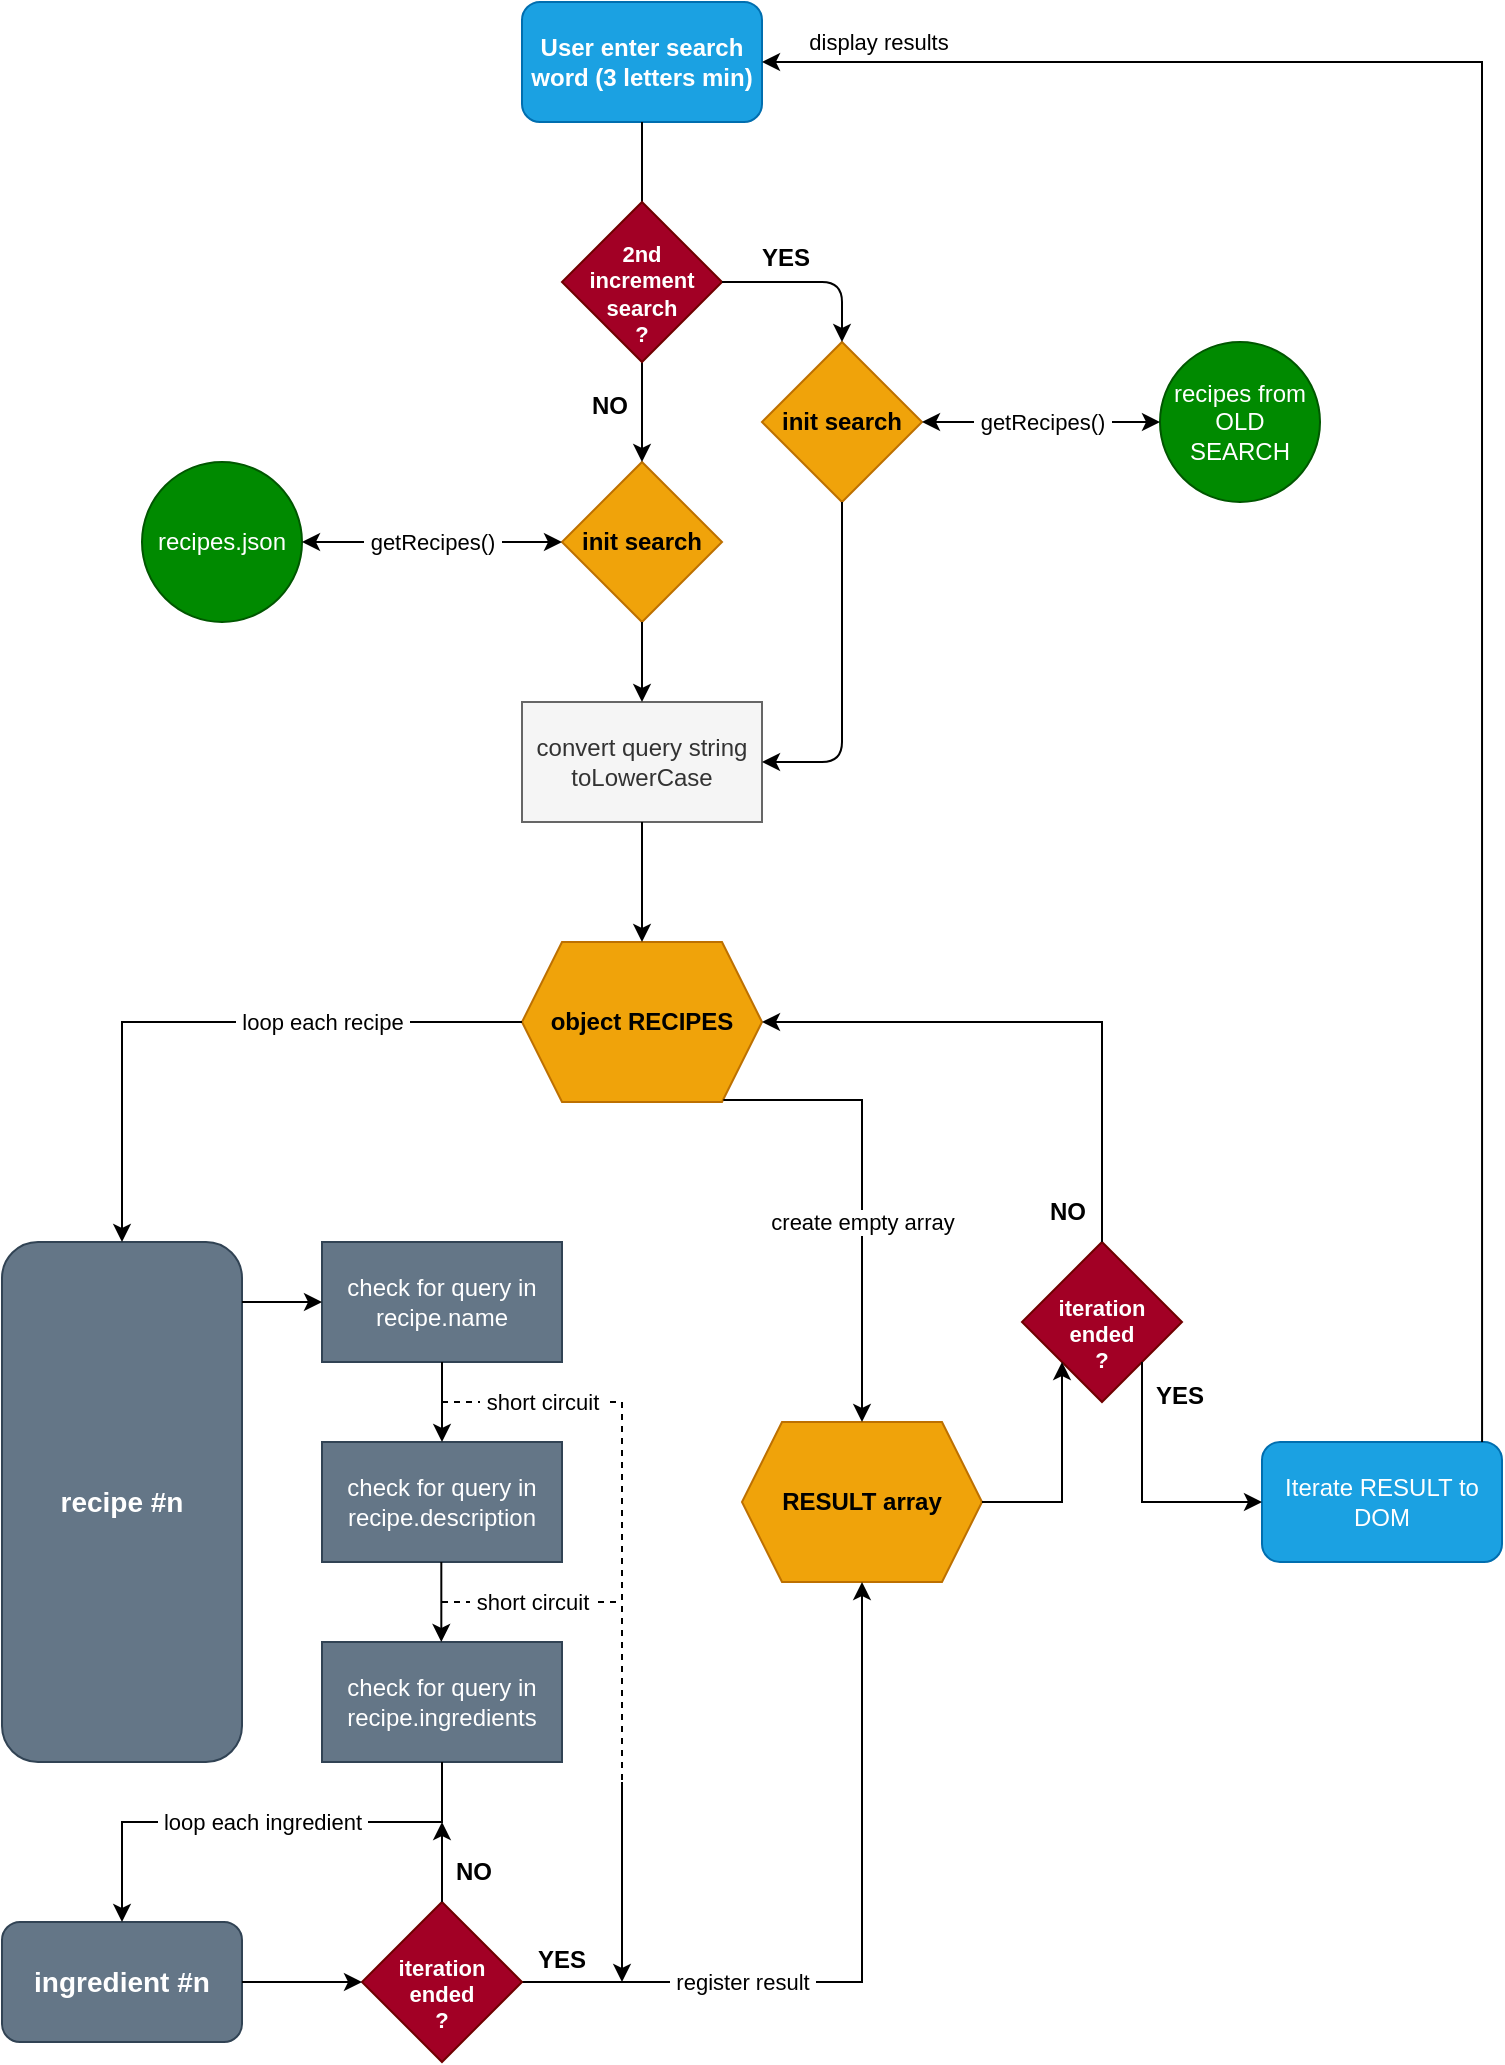 <mxfile>
    <diagram id="IzG7a3cqAIBmP9c-uOni" name="Page-1">
        <mxGraphModel dx="962" dy="990" grid="1" gridSize="10" guides="1" tooltips="1" connect="1" arrows="1" fold="1" page="1" pageScale="1" pageWidth="827" pageHeight="1169" math="0" shadow="0">
            <root>
                <mxCell id="0"/>
                <mxCell id="1" parent="0"/>
                <mxCell id="Wy_21Op2X0B6NZCzpTQm-1" value="User enter search word (3 letters min)" style="rounded=1;whiteSpace=wrap;html=1;fillColor=#1ba1e2;strokeColor=#006EAF;fontStyle=1;fontColor=#ffffff;" parent="1" vertex="1">
                    <mxGeometry x="300" y="10" width="120" height="60" as="geometry"/>
                </mxCell>
                <mxCell id="Wy_21Op2X0B6NZCzpTQm-2" value="init search" style="rhombus;whiteSpace=wrap;html=1;fillColor=#f0a30a;strokeColor=#BD7000;fontStyle=1;fontColor=#000000;" parent="1" vertex="1">
                    <mxGeometry x="320" y="240" width="80" height="80" as="geometry"/>
                </mxCell>
                <mxCell id="Wy_21Op2X0B6NZCzpTQm-3" value="recipes.json" style="ellipse;whiteSpace=wrap;html=1;aspect=fixed;fillColor=#008a00;strokeColor=#005700;fontColor=#ffffff;" parent="1" vertex="1">
                    <mxGeometry x="110" y="240" width="80" height="80" as="geometry"/>
                </mxCell>
                <mxCell id="Wy_21Op2X0B6NZCzpTQm-4" value="convert query string toLowerCase" style="rounded=0;whiteSpace=wrap;html=1;fillColor=#f5f5f5;fontColor=#333333;strokeColor=#666666;" parent="1" vertex="1">
                    <mxGeometry x="300" y="360" width="120" height="60" as="geometry"/>
                </mxCell>
                <mxCell id="Wy_21Op2X0B6NZCzpTQm-5" value="object RECIPES" style="shape=hexagon;perimeter=hexagonPerimeter2;whiteSpace=wrap;html=1;fixedSize=1;fillColor=#f0a30a;strokeColor=#BD7000;fontStyle=1;fontColor=#000000;" parent="1" vertex="1">
                    <mxGeometry x="300" y="480" width="120" height="80" as="geometry"/>
                </mxCell>
                <mxCell id="Wy_21Op2X0B6NZCzpTQm-6" value="recipe #n" style="rounded=1;whiteSpace=wrap;html=1;fillColor=#647687;fontColor=#ffffff;strokeColor=#314354;fontStyle=1;fontSize=14;" parent="1" vertex="1">
                    <mxGeometry x="40" y="630" width="120" height="260" as="geometry"/>
                </mxCell>
                <mxCell id="Wy_21Op2X0B6NZCzpTQm-7" value="check for query in recipe.name" style="rounded=0;whiteSpace=wrap;html=1;fillColor=#647687;strokeColor=#314354;fontColor=#ffffff;" parent="1" vertex="1">
                    <mxGeometry x="200" y="630" width="120" height="60" as="geometry"/>
                </mxCell>
                <mxCell id="Wy_21Op2X0B6NZCzpTQm-8" value="check for query in recipe.description" style="rounded=0;whiteSpace=wrap;html=1;fillColor=#647687;strokeColor=#314354;fontColor=#ffffff;" parent="1" vertex="1">
                    <mxGeometry x="200" y="730" width="120" height="60" as="geometry"/>
                </mxCell>
                <mxCell id="Wy_21Op2X0B6NZCzpTQm-9" value="check for query in recipe.ingredients" style="rounded=0;whiteSpace=wrap;html=1;fillColor=#647687;strokeColor=#314354;fontColor=#ffffff;" parent="1" vertex="1">
                    <mxGeometry x="200" y="830" width="120" height="60" as="geometry"/>
                </mxCell>
                <mxCell id="Wy_21Op2X0B6NZCzpTQm-10" value="iteration ended&lt;br style=&quot;font-size: 11px;&quot;&gt;?" style="rhombus;whiteSpace=wrap;html=1;fillColor=#a20025;strokeColor=#6F0000;fontStyle=1;fontSize=11;verticalAlign=middle;labelPosition=center;verticalLabelPosition=middle;align=center;spacingTop=11;fontColor=#ffffff;" parent="1" vertex="1">
                    <mxGeometry x="550" y="630" width="80" height="80" as="geometry"/>
                </mxCell>
                <mxCell id="Wy_21Op2X0B6NZCzpTQm-11" value="RESULT array" style="shape=hexagon;perimeter=hexagonPerimeter2;whiteSpace=wrap;html=1;fixedSize=1;fillColor=#f0a30a;strokeColor=#BD7000;fontStyle=1;fontColor=#000000;" parent="1" vertex="1">
                    <mxGeometry x="410" y="720" width="120" height="80" as="geometry"/>
                </mxCell>
                <mxCell id="Wy_21Op2X0B6NZCzpTQm-12" value="Iterate RESULT to DOM" style="rounded=1;whiteSpace=wrap;html=1;fillColor=#1ba1e2;fontColor=#ffffff;strokeColor=#006EAF;" parent="1" vertex="1">
                    <mxGeometry x="670" y="730" width="120" height="60" as="geometry"/>
                </mxCell>
                <mxCell id="Wy_21Op2X0B6NZCzpTQm-14" value="&amp;nbsp;getRecipes()&amp;nbsp;" style="endArrow=classic;startArrow=classic;html=1;rounded=0;entryX=0;entryY=0.5;entryDx=0;entryDy=0;exitX=1;exitY=0.5;exitDx=0;exitDy=0;" parent="1" source="Wy_21Op2X0B6NZCzpTQm-3" target="Wy_21Op2X0B6NZCzpTQm-2" edge="1">
                    <mxGeometry width="50" height="50" relative="1" as="geometry">
                        <mxPoint x="200" y="310" as="sourcePoint"/>
                        <mxPoint x="250" y="260" as="targetPoint"/>
                    </mxGeometry>
                </mxCell>
                <mxCell id="Wy_21Op2X0B6NZCzpTQm-15" value="" style="endArrow=classic;html=1;rounded=0;entryX=0.5;entryY=0;entryDx=0;entryDy=0;exitX=0.5;exitY=1;exitDx=0;exitDy=0;" parent="1" source="Wy_21Op2X0B6NZCzpTQm-1" target="Wy_21Op2X0B6NZCzpTQm-2" edge="1">
                    <mxGeometry width="50" height="50" relative="1" as="geometry">
                        <mxPoint x="370" y="220" as="sourcePoint"/>
                        <mxPoint x="420" y="170" as="targetPoint"/>
                    </mxGeometry>
                </mxCell>
                <mxCell id="Wy_21Op2X0B6NZCzpTQm-16" value="" style="endArrow=classic;html=1;rounded=0;exitX=0.5;exitY=1;exitDx=0;exitDy=0;entryX=0.5;entryY=0;entryDx=0;entryDy=0;" parent="1" source="Wy_21Op2X0B6NZCzpTQm-2" target="Wy_21Op2X0B6NZCzpTQm-4" edge="1">
                    <mxGeometry width="50" height="50" relative="1" as="geometry">
                        <mxPoint x="190" y="400" as="sourcePoint"/>
                        <mxPoint x="240" y="350" as="targetPoint"/>
                    </mxGeometry>
                </mxCell>
                <mxCell id="Wy_21Op2X0B6NZCzpTQm-17" value="" style="endArrow=classic;html=1;rounded=0;exitX=0.5;exitY=1;exitDx=0;exitDy=0;" parent="1" source="Wy_21Op2X0B6NZCzpTQm-4" target="Wy_21Op2X0B6NZCzpTQm-5" edge="1">
                    <mxGeometry width="50" height="50" relative="1" as="geometry">
                        <mxPoint x="240" y="500" as="sourcePoint"/>
                        <mxPoint x="290" y="450" as="targetPoint"/>
                    </mxGeometry>
                </mxCell>
                <mxCell id="Wy_21Op2X0B6NZCzpTQm-18" value="create empty array" style="endArrow=classic;html=1;rounded=0;exitX=0.839;exitY=0.987;exitDx=0;exitDy=0;exitPerimeter=0;entryX=0.5;entryY=0;entryDx=0;entryDy=0;" parent="1" source="Wy_21Op2X0B6NZCzpTQm-5" target="Wy_21Op2X0B6NZCzpTQm-11" edge="1">
                    <mxGeometry x="0.132" width="50" height="50" relative="1" as="geometry">
                        <mxPoint x="360" y="640" as="sourcePoint"/>
                        <mxPoint x="450" y="690" as="targetPoint"/>
                        <Array as="points">
                            <mxPoint x="470" y="559"/>
                        </Array>
                        <mxPoint as="offset"/>
                    </mxGeometry>
                </mxCell>
                <mxCell id="Wy_21Op2X0B6NZCzpTQm-19" value="&amp;nbsp;loop each recipe&amp;nbsp;" style="endArrow=classic;html=1;rounded=0;exitX=0;exitY=0.5;exitDx=0;exitDy=0;entryX=0.5;entryY=0;entryDx=0;entryDy=0;" parent="1" source="Wy_21Op2X0B6NZCzpTQm-5" target="Wy_21Op2X0B6NZCzpTQm-6" edge="1">
                    <mxGeometry x="-0.355" width="50" height="50" relative="1" as="geometry">
                        <mxPoint x="110" y="560" as="sourcePoint"/>
                        <mxPoint x="160" y="510" as="targetPoint"/>
                        <Array as="points">
                            <mxPoint x="100" y="520"/>
                        </Array>
                        <mxPoint as="offset"/>
                    </mxGeometry>
                </mxCell>
                <mxCell id="Wy_21Op2X0B6NZCzpTQm-20" value="" style="endArrow=classic;html=1;rounded=0;entryX=0;entryY=0.5;entryDx=0;entryDy=0;" parent="1" target="Wy_21Op2X0B6NZCzpTQm-7" edge="1">
                    <mxGeometry width="50" height="50" relative="1" as="geometry">
                        <mxPoint x="160" y="660" as="sourcePoint"/>
                        <mxPoint x="200" y="570" as="targetPoint"/>
                    </mxGeometry>
                </mxCell>
                <mxCell id="Wy_21Op2X0B6NZCzpTQm-21" value="" style="endArrow=classic;html=1;rounded=0;exitX=0.5;exitY=1;exitDx=0;exitDy=0;entryX=0.5;entryY=0;entryDx=0;entryDy=0;" parent="1" source="Wy_21Op2X0B6NZCzpTQm-7" target="Wy_21Op2X0B6NZCzpTQm-8" edge="1">
                    <mxGeometry width="50" height="50" relative="1" as="geometry">
                        <mxPoint x="120" y="740" as="sourcePoint"/>
                        <mxPoint x="170" y="690" as="targetPoint"/>
                    </mxGeometry>
                </mxCell>
                <mxCell id="Wy_21Op2X0B6NZCzpTQm-22" value="" style="endArrow=classic;html=1;rounded=0;exitX=0.5;exitY=1;exitDx=0;exitDy=0;entryX=0.5;entryY=0;entryDx=0;entryDy=0;" parent="1" edge="1">
                    <mxGeometry width="50" height="50" relative="1" as="geometry">
                        <mxPoint x="259.66" y="790" as="sourcePoint"/>
                        <mxPoint x="259.66" y="830" as="targetPoint"/>
                    </mxGeometry>
                </mxCell>
                <mxCell id="Wy_21Op2X0B6NZCzpTQm-23" value="&amp;nbsp;register result&amp;nbsp;" style="endArrow=classic;html=1;rounded=0;entryX=0.5;entryY=1;entryDx=0;entryDy=0;exitX=1;exitY=0.5;exitDx=0;exitDy=0;" parent="1" source="zp0XxfTOB2ZOI0WdYHoq-2" target="Wy_21Op2X0B6NZCzpTQm-11" edge="1">
                    <mxGeometry x="-0.405" width="50" height="50" relative="1" as="geometry">
                        <mxPoint x="370" y="990" as="sourcePoint"/>
                        <mxPoint x="259.66" y="930" as="targetPoint"/>
                        <Array as="points">
                            <mxPoint x="350" y="1000"/>
                            <mxPoint x="470" y="1000"/>
                            <mxPoint x="470" y="920"/>
                        </Array>
                        <mxPoint as="offset"/>
                    </mxGeometry>
                </mxCell>
                <mxCell id="Wy_21Op2X0B6NZCzpTQm-24" value="&amp;nbsp;short circuit&amp;nbsp;" style="endArrow=none;dashed=1;html=1;rounded=0;" parent="1" edge="1">
                    <mxGeometry x="-0.667" width="50" height="50" relative="1" as="geometry">
                        <mxPoint x="260" y="710" as="sourcePoint"/>
                        <mxPoint x="350" y="920" as="targetPoint"/>
                        <Array as="points">
                            <mxPoint x="350" y="710"/>
                        </Array>
                        <mxPoint as="offset"/>
                    </mxGeometry>
                </mxCell>
                <mxCell id="Wy_21Op2X0B6NZCzpTQm-25" value="&amp;nbsp;short circuit&amp;nbsp;" style="endArrow=none;dashed=1;html=1;rounded=0;" parent="1" edge="1">
                    <mxGeometry width="50" height="50" relative="1" as="geometry">
                        <mxPoint x="260" y="810" as="sourcePoint"/>
                        <mxPoint x="350" y="810" as="targetPoint"/>
                    </mxGeometry>
                </mxCell>
                <mxCell id="Wy_21Op2X0B6NZCzpTQm-26" value="" style="endArrow=classic;html=1;rounded=0;" parent="1" edge="1">
                    <mxGeometry width="50" height="50" relative="1" as="geometry">
                        <mxPoint x="350" y="900" as="sourcePoint"/>
                        <mxPoint x="350" y="1000" as="targetPoint"/>
                    </mxGeometry>
                </mxCell>
                <mxCell id="Wy_21Op2X0B6NZCzpTQm-28" value="" style="endArrow=classic;html=1;rounded=0;entryX=0;entryY=1;entryDx=0;entryDy=0;exitX=1;exitY=0.5;exitDx=0;exitDy=0;" parent="1" source="Wy_21Op2X0B6NZCzpTQm-11" target="Wy_21Op2X0B6NZCzpTQm-10" edge="1">
                    <mxGeometry width="50" height="50" relative="1" as="geometry">
                        <mxPoint x="300" y="700" as="sourcePoint"/>
                        <mxPoint x="350" y="650" as="targetPoint"/>
                        <Array as="points">
                            <mxPoint x="570" y="760"/>
                        </Array>
                    </mxGeometry>
                </mxCell>
                <mxCell id="Wy_21Op2X0B6NZCzpTQm-29" value="" style="endArrow=classic;html=1;rounded=0;entryX=1;entryY=0.5;entryDx=0;entryDy=0;exitX=0.5;exitY=0;exitDx=0;exitDy=0;" parent="1" source="Wy_21Op2X0B6NZCzpTQm-10" target="Wy_21Op2X0B6NZCzpTQm-5" edge="1">
                    <mxGeometry width="50" height="50" relative="1" as="geometry">
                        <mxPoint x="510" y="630" as="sourcePoint"/>
                        <mxPoint x="560" y="580" as="targetPoint"/>
                        <Array as="points">
                            <mxPoint x="590" y="520"/>
                        </Array>
                    </mxGeometry>
                </mxCell>
                <mxCell id="Wy_21Op2X0B6NZCzpTQm-30" value="" style="endArrow=classic;html=1;rounded=0;entryX=0;entryY=0.5;entryDx=0;entryDy=0;exitX=1;exitY=1;exitDx=0;exitDy=0;" parent="1" source="Wy_21Op2X0B6NZCzpTQm-10" target="Wy_21Op2X0B6NZCzpTQm-12" edge="1">
                    <mxGeometry width="50" height="50" relative="1" as="geometry">
                        <mxPoint x="590" y="770" as="sourcePoint"/>
                        <mxPoint x="640" y="720" as="targetPoint"/>
                        <Array as="points">
                            <mxPoint x="610" y="760"/>
                        </Array>
                    </mxGeometry>
                </mxCell>
                <mxCell id="Wy_21Op2X0B6NZCzpTQm-31" value="&amp;nbsp;display results&amp;nbsp;" style="endArrow=classic;html=1;rounded=0;exitX=0.917;exitY=0;exitDx=0;exitDy=0;entryX=1;entryY=0.5;entryDx=0;entryDy=0;exitPerimeter=0;" parent="1" source="Wy_21Op2X0B6NZCzpTQm-12" edge="1">
                    <mxGeometry x="0.89" y="-10" width="50" height="50" relative="1" as="geometry">
                        <mxPoint x="710" y="730" as="sourcePoint"/>
                        <mxPoint x="420" y="40" as="targetPoint"/>
                        <Array as="points">
                            <mxPoint x="780" y="40"/>
                        </Array>
                        <mxPoint as="offset"/>
                    </mxGeometry>
                </mxCell>
                <mxCell id="Wy_21Op2X0B6NZCzpTQm-32" value="NO" style="text;html=1;strokeColor=none;fillColor=none;align=center;verticalAlign=middle;whiteSpace=wrap;rounded=0;fontStyle=1" parent="1" vertex="1">
                    <mxGeometry x="543" y="600" width="60" height="30" as="geometry"/>
                </mxCell>
                <mxCell id="Wy_21Op2X0B6NZCzpTQm-33" value="YES" style="text;html=1;strokeColor=none;fillColor=none;align=center;verticalAlign=middle;whiteSpace=wrap;rounded=0;fontStyle=1" parent="1" vertex="1">
                    <mxGeometry x="599" y="692" width="60" height="30" as="geometry"/>
                </mxCell>
                <mxCell id="zp0XxfTOB2ZOI0WdYHoq-1" value="&lt;b style=&quot;font-size: 14px;&quot;&gt;ingredient #n&lt;/b&gt;" style="rounded=1;whiteSpace=wrap;html=1;fontSize=14;fillColor=#647687;strokeColor=#314354;fontColor=#ffffff;" parent="1" vertex="1">
                    <mxGeometry x="40" y="970" width="120" height="60" as="geometry"/>
                </mxCell>
                <mxCell id="zp0XxfTOB2ZOI0WdYHoq-2" value="iteration ended&lt;br style=&quot;font-size: 11px;&quot;&gt;?" style="rhombus;whiteSpace=wrap;html=1;fillColor=#a20025;strokeColor=#6F0000;fontStyle=1;fontSize=11;verticalAlign=middle;labelPosition=center;verticalLabelPosition=middle;align=center;spacingTop=11;fontColor=#ffffff;" parent="1" vertex="1">
                    <mxGeometry x="220" y="960" width="80" height="80" as="geometry"/>
                </mxCell>
                <mxCell id="zp0XxfTOB2ZOI0WdYHoq-3" value="&amp;nbsp;loop each ingredient&amp;nbsp;" style="endArrow=classic;html=1;rounded=0;fontSize=11;exitX=0.5;exitY=1;exitDx=0;exitDy=0;entryX=0.5;entryY=0;entryDx=0;entryDy=0;" parent="1" source="Wy_21Op2X0B6NZCzpTQm-9" target="zp0XxfTOB2ZOI0WdYHoq-1" edge="1">
                    <mxGeometry width="50" height="50" relative="1" as="geometry">
                        <mxPoint x="390" y="790" as="sourcePoint"/>
                        <mxPoint x="440" y="740" as="targetPoint"/>
                        <Array as="points">
                            <mxPoint x="260" y="920"/>
                            <mxPoint x="100" y="920"/>
                        </Array>
                    </mxGeometry>
                </mxCell>
                <mxCell id="zp0XxfTOB2ZOI0WdYHoq-4" value="" style="endArrow=classic;html=1;rounded=0;fontSize=11;exitX=0.5;exitY=0;exitDx=0;exitDy=0;" parent="1" source="zp0XxfTOB2ZOI0WdYHoq-2" edge="1">
                    <mxGeometry width="50" height="50" relative="1" as="geometry">
                        <mxPoint x="390" y="790" as="sourcePoint"/>
                        <mxPoint x="260" y="920" as="targetPoint"/>
                    </mxGeometry>
                </mxCell>
                <mxCell id="zp0XxfTOB2ZOI0WdYHoq-5" value="" style="endArrow=classic;html=1;rounded=0;fontSize=11;entryX=0;entryY=0.5;entryDx=0;entryDy=0;exitX=1;exitY=0.5;exitDx=0;exitDy=0;" parent="1" source="zp0XxfTOB2ZOI0WdYHoq-1" target="zp0XxfTOB2ZOI0WdYHoq-2" edge="1">
                    <mxGeometry width="50" height="50" relative="1" as="geometry">
                        <mxPoint x="80" y="1110" as="sourcePoint"/>
                        <mxPoint x="130" y="1060" as="targetPoint"/>
                    </mxGeometry>
                </mxCell>
                <mxCell id="zp0XxfTOB2ZOI0WdYHoq-6" value="YES" style="text;html=1;strokeColor=none;fillColor=none;align=center;verticalAlign=middle;whiteSpace=wrap;rounded=0;fontStyle=1" parent="1" vertex="1">
                    <mxGeometry x="290" y="974" width="60" height="30" as="geometry"/>
                </mxCell>
                <mxCell id="zp0XxfTOB2ZOI0WdYHoq-8" value="NO" style="text;html=1;strokeColor=none;fillColor=none;align=center;verticalAlign=middle;whiteSpace=wrap;rounded=0;fontStyle=1" parent="1" vertex="1">
                    <mxGeometry x="246" y="930" width="60" height="30" as="geometry"/>
                </mxCell>
                <mxCell id="2" value="init search" style="rhombus;whiteSpace=wrap;html=1;fillColor=#f0a30a;strokeColor=#BD7000;fontStyle=1;fontColor=#000000;" vertex="1" parent="1">
                    <mxGeometry x="420" y="180" width="80" height="80" as="geometry"/>
                </mxCell>
                <mxCell id="3" value="2nd&lt;br&gt;increment search &lt;br&gt;?" style="rhombus;whiteSpace=wrap;html=1;fillColor=#a20025;strokeColor=#6F0000;fontStyle=1;fontSize=11;verticalAlign=middle;labelPosition=center;verticalLabelPosition=middle;align=center;spacingTop=11;fontColor=#ffffff;" vertex="1" parent="1">
                    <mxGeometry x="320" y="110" width="80" height="80" as="geometry"/>
                </mxCell>
                <mxCell id="4" value="NO" style="text;html=1;strokeColor=none;fillColor=none;align=center;verticalAlign=middle;whiteSpace=wrap;rounded=0;fontStyle=1" vertex="1" parent="1">
                    <mxGeometry x="314" y="197" width="60" height="30" as="geometry"/>
                </mxCell>
                <mxCell id="5" value="" style="endArrow=classic;html=1;exitX=1;exitY=0.5;exitDx=0;exitDy=0;entryX=0.5;entryY=0;entryDx=0;entryDy=0;" edge="1" parent="1" source="3" target="2">
                    <mxGeometry width="50" height="50" relative="1" as="geometry">
                        <mxPoint x="460" y="530" as="sourcePoint"/>
                        <mxPoint x="510" y="480" as="targetPoint"/>
                        <Array as="points">
                            <mxPoint x="460" y="150"/>
                        </Array>
                    </mxGeometry>
                </mxCell>
                <mxCell id="6" value="YES" style="text;html=1;strokeColor=none;fillColor=none;align=center;verticalAlign=middle;whiteSpace=wrap;rounded=0;fontStyle=1" vertex="1" parent="1">
                    <mxGeometry x="402" y="123" width="60" height="30" as="geometry"/>
                </mxCell>
                <mxCell id="7" value="recipes from OLD SEARCH" style="ellipse;whiteSpace=wrap;html=1;aspect=fixed;fillColor=#008a00;strokeColor=#005700;fontColor=#ffffff;" vertex="1" parent="1">
                    <mxGeometry x="619" y="180" width="80" height="80" as="geometry"/>
                </mxCell>
                <mxCell id="8" value="&amp;nbsp;getRecipes()&amp;nbsp;" style="endArrow=classic;startArrow=classic;html=1;rounded=0;entryX=0;entryY=0.5;entryDx=0;entryDy=0;exitX=1;exitY=0.5;exitDx=0;exitDy=0;" edge="1" parent="1" source="2" target="7">
                    <mxGeometry width="50" height="50" relative="1" as="geometry">
                        <mxPoint x="525" y="250" as="sourcePoint"/>
                        <mxPoint x="655" y="250" as="targetPoint"/>
                    </mxGeometry>
                </mxCell>
                <mxCell id="9" value="" style="endArrow=classic;html=1;exitX=0.5;exitY=1;exitDx=0;exitDy=0;entryX=1;entryY=0.5;entryDx=0;entryDy=0;" edge="1" parent="1" source="2" target="Wy_21Op2X0B6NZCzpTQm-4">
                    <mxGeometry width="50" height="50" relative="1" as="geometry">
                        <mxPoint x="540" y="420" as="sourcePoint"/>
                        <mxPoint x="590" y="370" as="targetPoint"/>
                        <Array as="points">
                            <mxPoint x="460" y="390"/>
                        </Array>
                    </mxGeometry>
                </mxCell>
            </root>
        </mxGraphModel>
    </diagram>
</mxfile>